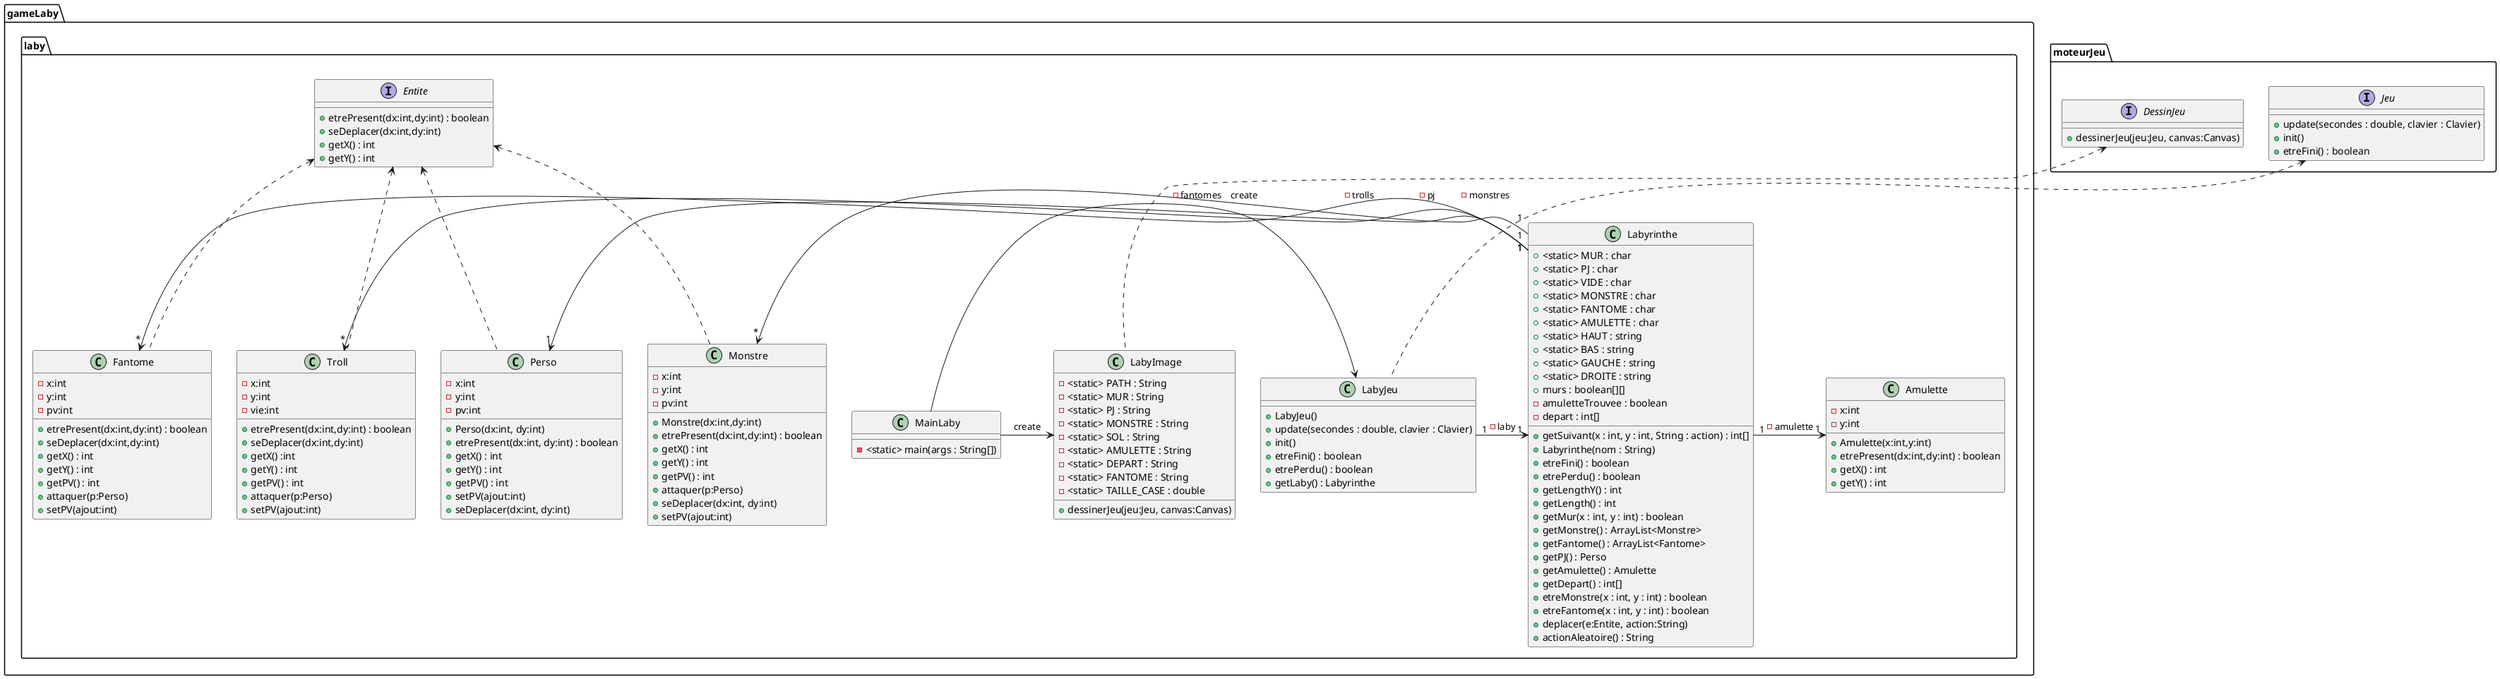 @startuml
'https://plantuml.com/sequence-diagram

package moteurJeu {
interface DessinJeu{
+ dessinerJeu(jeu:Jeu, canvas:Canvas)
}

interface Jeu{
+update(secondes : double, clavier : Clavier)
+init()
+etreFini() : boolean
}
}

package gameLaby.laby {
class Monstre{
- x:int
- y:int
- pv:int
+ Monstre(dx:int,dy:int)
+ etrePresent(dx:int,dy:int) : boolean
+ getX() : int
+ getY() : int
+ getPV() : int
+ attaquer(p:Perso)
+ seDeplacer(dx:int, dy:int)
+ setPV(ajout:int)
}
Entite <.. Monstre

class Perso{
- x:int
- y:int
- pv:int
+ Perso(dx:int, dy:int)
+ etrePresent(dx:int, dy:int) : boolean
+ getX() : int
+ getY() : int
+ getPV() : int
+ setPV(ajout:int)
+ seDeplacer(dx:int, dy:int)
}
Entite <.. Perso

class Fantome{
- x:int
- y:int
- pv:int
+ etrePresent(dx:int,dy:int) : boolean
+ seDeplacer(dx:int,dy:int)
+ getX() : int
+ getY() : int
+ getPV() : int
+ attaquer(p:Perso)
+ setPV(ajout:int)
}
Entite <.. Fantome

class Troll{
-x:int
-y:int
-vie:int
+etrePresent(dx:int,dy:int) : boolean
+seDeplacer(dx:int,dy:int)
+getX() :int
+getY() : int
+getPV() : int
+attaquer(p:Perso)
+setPV(ajout:int)
}
Entite <.. Troll

class Labyrinthe{
+ <static> MUR : char
+ <static> PJ : char
+ <static> VIDE : char
+ <static> MONSTRE : char
+ <static> FANTOME : char
+ <static> AMULETTE : char
+ <static> HAUT : string
+ <static> BAS : string
+ <static> GAUCHE : string
+ <static> DROITE : string
+ murs : boolean[][]
- amuletteTrouvee : boolean
- depart : int[]
+ getSuivant(x : int, y : int, String : action) : int[]
+ Labyrinthe(nom : String)
+ etreFini() : boolean
+ etrePerdu() : boolean
+ getLengthY() : int
+ getLength() : int
+ getMur(x : int, y : int) : boolean
+ getMonstre() : ArrayList<Monstre>
+ getFantome() : ArrayList<Fantome>
+ getPJ() : Perso
+ getAmulette() : Amulette
+ getDepart() : int[]
+ etreMonstre(x : int, y : int) : boolean
+ etreFantome(x : int, y : int) : boolean
+ deplacer(e:Entite, action:String)
+ actionAleatoire() : String
}
Labyrinthe "1" -> "1" Perso : -pj
Labyrinthe "1" -> "*" Monstre : -monstres
Labyrinthe "1" -> "*" Fantome : -fantomes
Labyrinthe "1" -> "1" Amulette : -amulette
Labyrinthe "1" -> "*" Troll : -trolls

class LabyImage{
- <static> PATH : String
- <static> MUR : String
- <static> PJ : String
- <static> MONSTRE : String
- <static> SOL : String
- <static> AMULETTE : String
- <static> DEPART : String
- <static> FANTOME : String
- <static> TAILLE_CASE : double
+ dessinerJeu(jeu:Jeu, canvas:Canvas)
}
DessinJeu <.. LabyImage

class LabyJeu{
+LabyJeu()
+update(secondes : double, clavier : Clavier)
+init()
+etreFini() : boolean
+etrePerdu() : boolean
+getLaby() : Labyrinthe
}
Jeu <.. LabyJeu
LabyJeu "1" -> "1" Labyrinthe: -laby

class MainLaby{
- <static> main(args : String[])
}
MainLaby -> LabyImage : create
MainLaby -> LabyJeu : create

class Amulette{
- x:int
- y:int
+Amulette(x:int,y:int)
+etrePresent(dx:int,dy:int) : boolean
+getX() : int
+getY() : int
}

interface Entite{
+etrePresent(dx:int,dy:int) : boolean
+seDeplacer(dx:int,dy:int)
+getX() : int
+getY() : int
}
}
@enduml